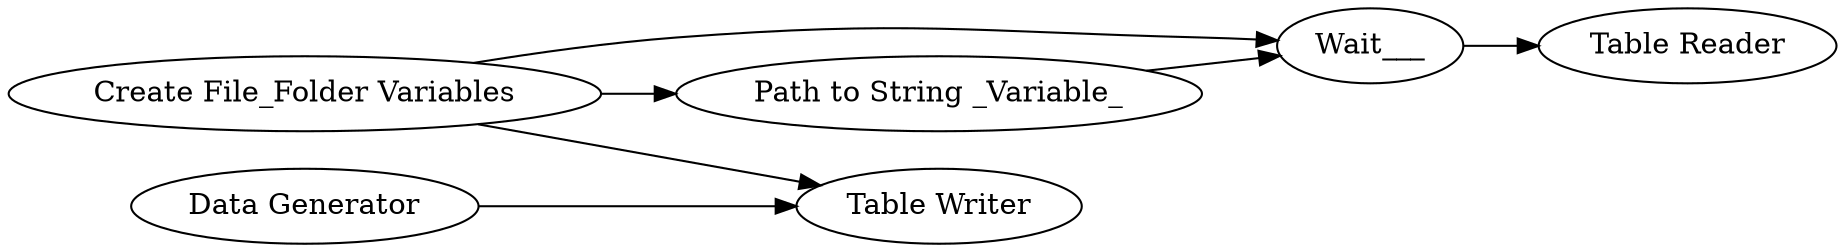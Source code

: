 digraph {
	"-5828229836066134562_1" [label=Wait___]
	"-5828229836066134562_7" [label="Table Writer"]
	"-5828229836066134562_6" [label="Path to String _Variable_"]
	"-5828229836066134562_8" [label="Table Reader"]
	"-5828229836066134562_2" [label="Create File_Folder Variables"]
	"-5828229836066134562_4" [label="Data Generator"]
	"-5828229836066134562_6" -> "-5828229836066134562_1"
	"-5828229836066134562_2" -> "-5828229836066134562_7"
	"-5828229836066134562_2" -> "-5828229836066134562_1"
	"-5828229836066134562_1" -> "-5828229836066134562_8"
	"-5828229836066134562_2" -> "-5828229836066134562_6"
	"-5828229836066134562_4" -> "-5828229836066134562_7"
	rankdir=LR
}

